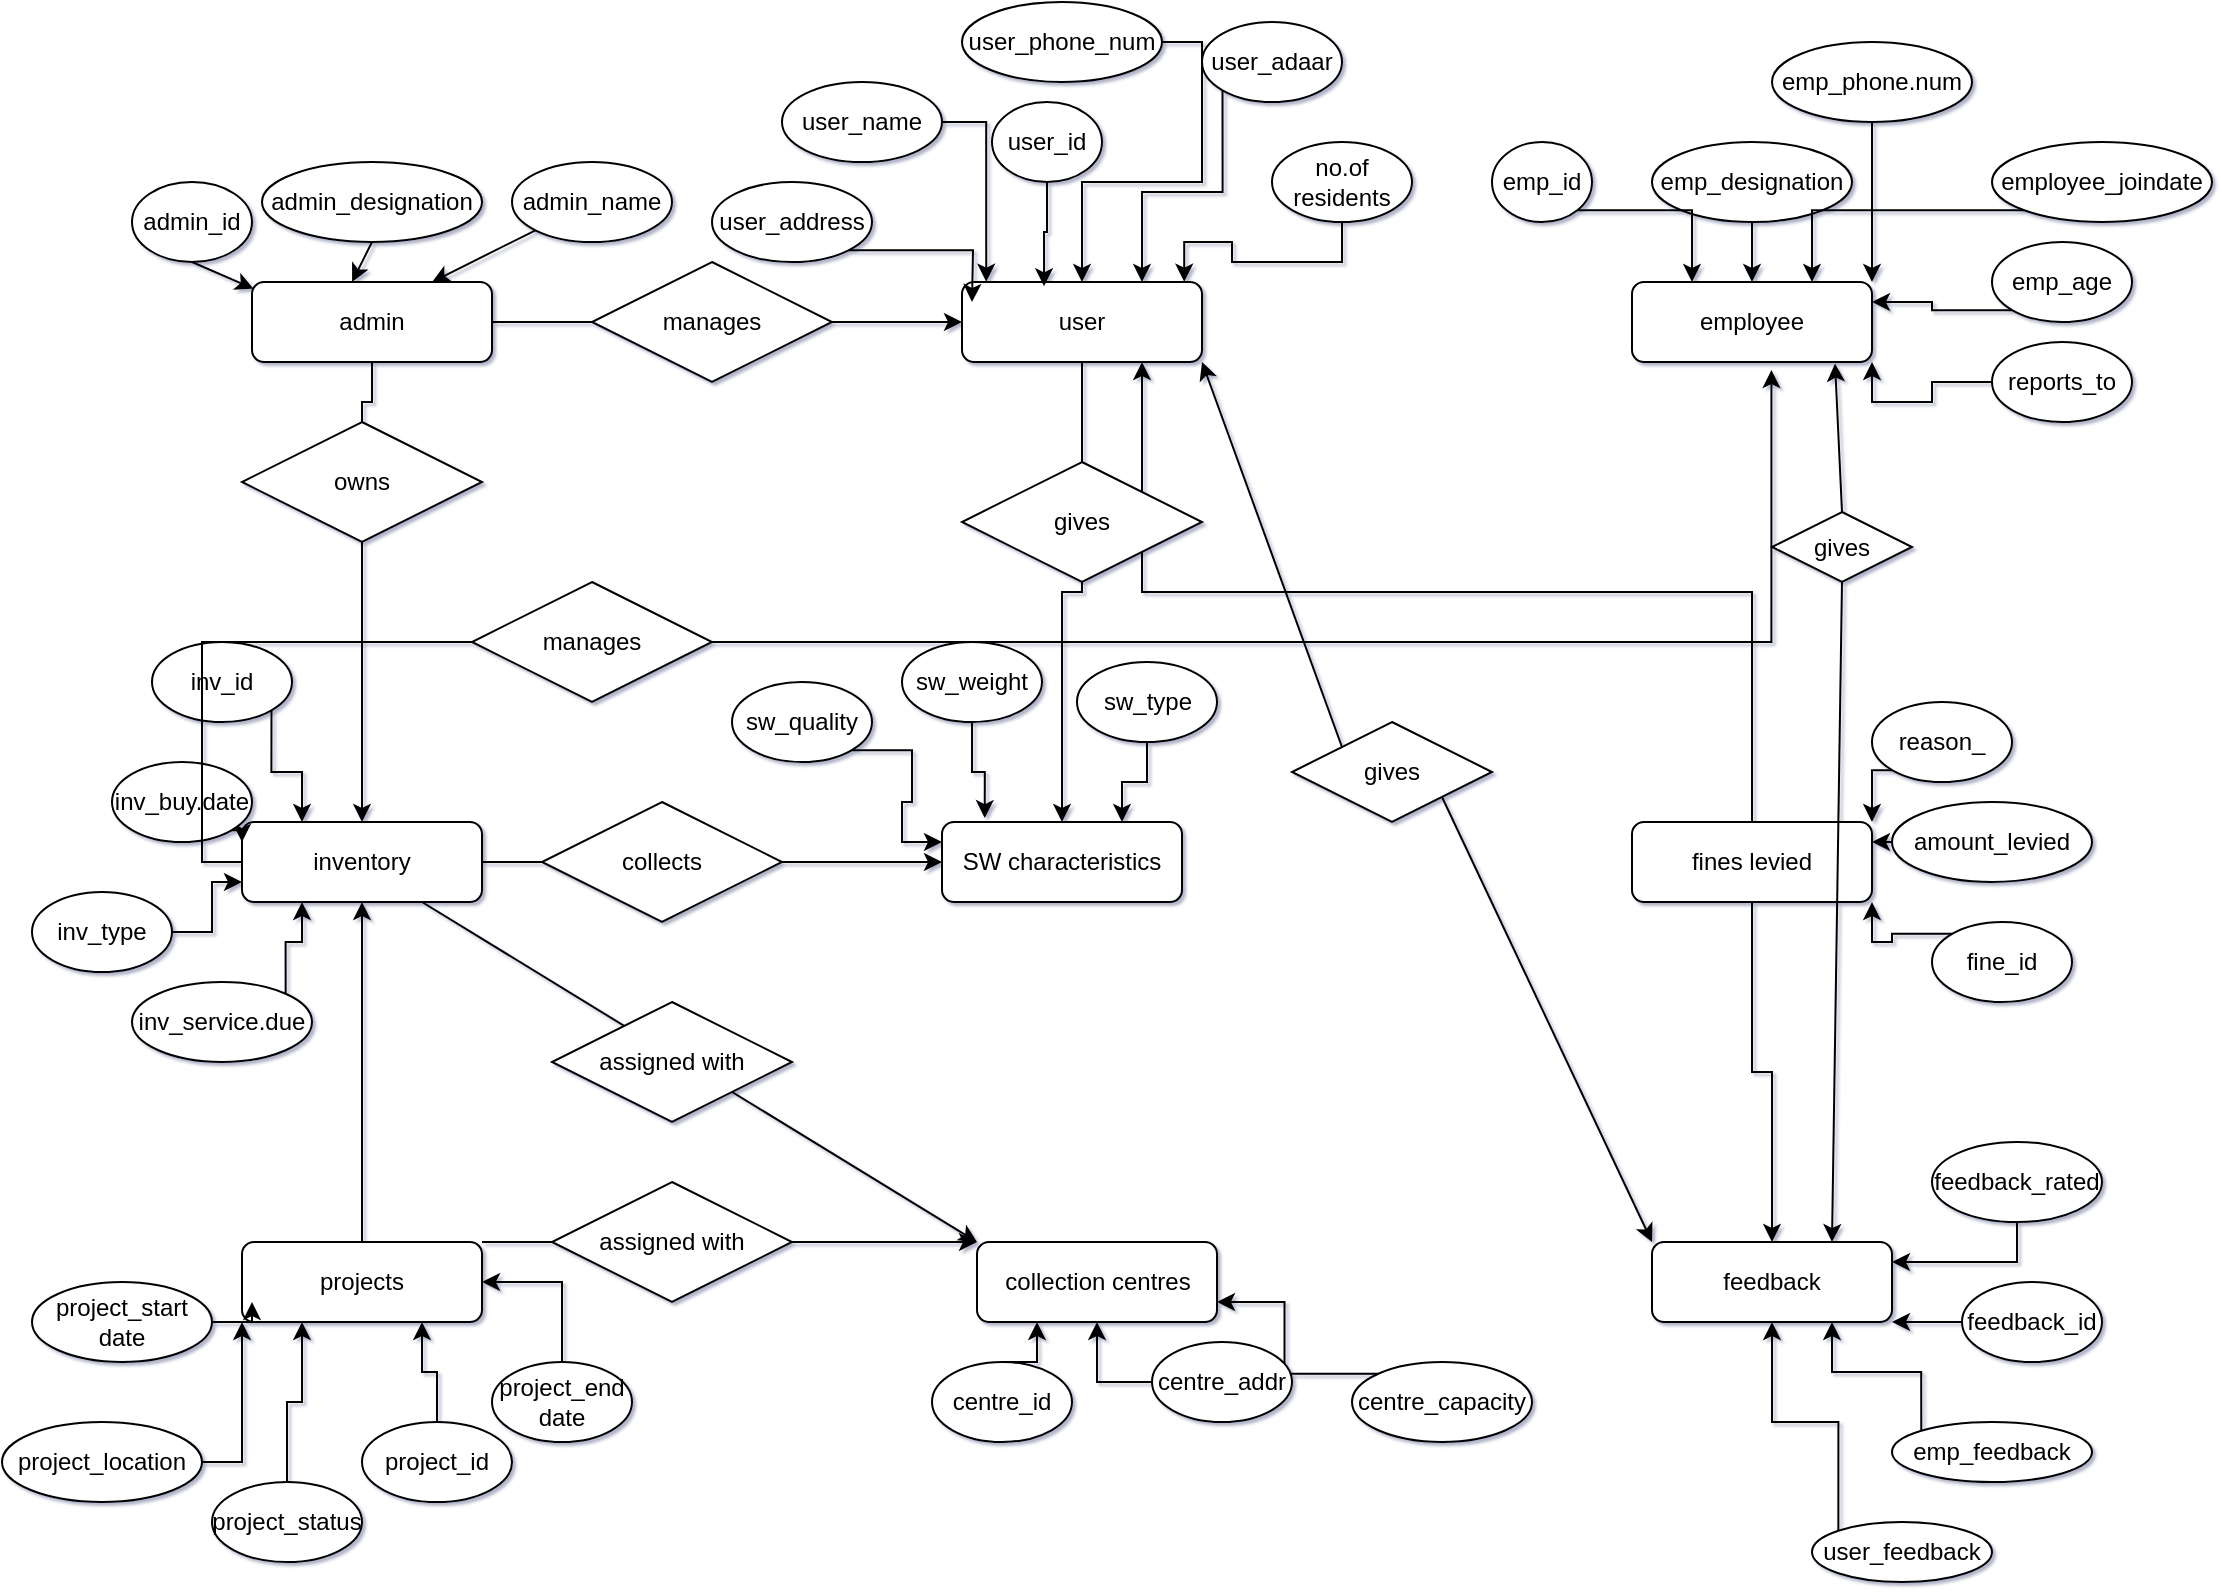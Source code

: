 <mxfile version="20.2.0" type="github" pages="2">
  <diagram id="R2lEEEUBdFMjLlhIrx00" name="Page-1">
    <mxGraphModel dx="6436" dy="1071" grid="1" gridSize="10" guides="1" tooltips="1" connect="1" arrows="1" fold="1" page="1" pageScale="1" pageWidth="4681" pageHeight="3300" background="none" math="0" shadow="1" extFonts="Permanent Marker^https://fonts.googleapis.com/css?family=Permanent+Marker">
      <root>
        <mxCell id="0" />
        <mxCell id="1" parent="0" />
        <mxCell id="xOUELPZPSv9uPNJU-jqq-73" style="edgeStyle=orthogonalEdgeStyle;rounded=0;orthogonalLoop=1;jettySize=auto;html=1;exitX=0.5;exitY=1;exitDx=0;exitDy=0;startArrow=none;" parent="1" source="-xfS0xKG8IFLy6s1UBK3-1" target="xOUELPZPSv9uPNJU-jqq-6" edge="1">
          <mxGeometry relative="1" as="geometry" />
        </mxCell>
        <mxCell id="xOUELPZPSv9uPNJU-jqq-74" style="edgeStyle=orthogonalEdgeStyle;rounded=0;orthogonalLoop=1;jettySize=auto;html=1;exitX=1;exitY=0.5;exitDx=0;exitDy=0;" parent="1" source="xOUELPZPSv9uPNJU-jqq-3" target="xOUELPZPSv9uPNJU-jqq-4" edge="1">
          <mxGeometry relative="1" as="geometry" />
        </mxCell>
        <mxCell id="xOUELPZPSv9uPNJU-jqq-3" value="admin" style="rounded=1;whiteSpace=wrap;html=1;" parent="1" vertex="1">
          <mxGeometry x="-50" y="590" width="120" height="40" as="geometry" />
        </mxCell>
        <mxCell id="xOUELPZPSv9uPNJU-jqq-75" style="edgeStyle=orthogonalEdgeStyle;rounded=0;orthogonalLoop=1;jettySize=auto;html=1;exitX=0.5;exitY=1;exitDx=0;exitDy=0;" parent="1" source="xOUELPZPSv9uPNJU-jqq-4" target="xOUELPZPSv9uPNJU-jqq-7" edge="1">
          <mxGeometry relative="1" as="geometry" />
        </mxCell>
        <mxCell id="xOUELPZPSv9uPNJU-jqq-4" value="user" style="rounded=1;whiteSpace=wrap;html=1;" parent="1" vertex="1">
          <mxGeometry x="305" y="590" width="120" height="40" as="geometry" />
        </mxCell>
        <mxCell id="xOUELPZPSv9uPNJU-jqq-5" value="employee" style="rounded=1;whiteSpace=wrap;html=1;" parent="1" vertex="1">
          <mxGeometry x="640" y="590" width="120" height="40" as="geometry" />
        </mxCell>
        <mxCell id="xOUELPZPSv9uPNJU-jqq-72" style="edgeStyle=orthogonalEdgeStyle;rounded=0;orthogonalLoop=1;jettySize=auto;html=1;exitX=1;exitY=0.5;exitDx=0;exitDy=0;entryX=0;entryY=0.5;entryDx=0;entryDy=0;startArrow=none;" parent="1" source="-xfS0xKG8IFLy6s1UBK3-20" target="xOUELPZPSv9uPNJU-jqq-7" edge="1">
          <mxGeometry relative="1" as="geometry" />
        </mxCell>
        <mxCell id="xOUELPZPSv9uPNJU-jqq-106" style="edgeStyle=orthogonalEdgeStyle;rounded=0;orthogonalLoop=1;jettySize=auto;html=1;exitX=0;exitY=0.5;exitDx=0;exitDy=0;entryX=0.581;entryY=1.101;entryDx=0;entryDy=0;entryPerimeter=0;startArrow=none;" parent="1" source="-xfS0xKG8IFLy6s1UBK3-5" target="xOUELPZPSv9uPNJU-jqq-5" edge="1">
          <mxGeometry relative="1" as="geometry">
            <Array as="points">
              <mxPoint x="-75" y="770" />
              <mxPoint x="710" y="770" />
            </Array>
          </mxGeometry>
        </mxCell>
        <mxCell id="xOUELPZPSv9uPNJU-jqq-6" value="inventory" style="rounded=1;whiteSpace=wrap;html=1;" parent="1" vertex="1">
          <mxGeometry x="-55" y="860" width="120" height="40" as="geometry" />
        </mxCell>
        <mxCell id="xOUELPZPSv9uPNJU-jqq-7" value="SW characteristics" style="rounded=1;whiteSpace=wrap;html=1;" parent="1" vertex="1">
          <mxGeometry x="295" y="860" width="120" height="40" as="geometry" />
        </mxCell>
        <mxCell id="xOUELPZPSv9uPNJU-jqq-8" value="feedback" style="rounded=1;whiteSpace=wrap;html=1;" parent="1" vertex="1">
          <mxGeometry x="650" y="1070" width="120" height="40" as="geometry" />
        </mxCell>
        <mxCell id="xOUELPZPSv9uPNJU-jqq-9" value="collection centres" style="rounded=1;whiteSpace=wrap;html=1;" parent="1" vertex="1">
          <mxGeometry x="312.5" y="1070" width="120" height="40" as="geometry" />
        </mxCell>
        <mxCell id="xOUELPZPSv9uPNJU-jqq-66" style="edgeStyle=orthogonalEdgeStyle;rounded=0;orthogonalLoop=1;jettySize=auto;html=1;exitX=0.5;exitY=0;exitDx=0;exitDy=0;entryX=0.5;entryY=1;entryDx=0;entryDy=0;" parent="1" source="xOUELPZPSv9uPNJU-jqq-10" target="xOUELPZPSv9uPNJU-jqq-6" edge="1">
          <mxGeometry relative="1" as="geometry" />
        </mxCell>
        <mxCell id="xOUELPZPSv9uPNJU-jqq-10" value="projects" style="rounded=1;whiteSpace=wrap;html=1;" parent="1" vertex="1">
          <mxGeometry x="-55" y="1070" width="120" height="40" as="geometry" />
        </mxCell>
        <mxCell id="xOUELPZPSv9uPNJU-jqq-93" style="edgeStyle=orthogonalEdgeStyle;rounded=0;orthogonalLoop=1;jettySize=auto;html=1;exitX=0.5;exitY=1;exitDx=0;exitDy=0;" parent="1" source="xOUELPZPSv9uPNJU-jqq-11" target="xOUELPZPSv9uPNJU-jqq-8" edge="1">
          <mxGeometry relative="1" as="geometry" />
        </mxCell>
        <mxCell id="xOUELPZPSv9uPNJU-jqq-107" style="edgeStyle=orthogonalEdgeStyle;rounded=0;orthogonalLoop=1;jettySize=auto;html=1;exitX=0.5;exitY=0;exitDx=0;exitDy=0;entryX=0.75;entryY=1;entryDx=0;entryDy=0;" parent="1" source="xOUELPZPSv9uPNJU-jqq-11" target="xOUELPZPSv9uPNJU-jqq-4" edge="1">
          <mxGeometry relative="1" as="geometry" />
        </mxCell>
        <mxCell id="xOUELPZPSv9uPNJU-jqq-11" value="fines levied" style="rounded=1;whiteSpace=wrap;html=1;" parent="1" vertex="1">
          <mxGeometry x="640" y="860" width="120" height="40" as="geometry" />
        </mxCell>
        <mxCell id="xOUELPZPSv9uPNJU-jqq-12" value="admin_id" style="ellipse;whiteSpace=wrap;html=1;" parent="1" vertex="1">
          <mxGeometry x="-110" y="540" width="60" height="40" as="geometry" />
        </mxCell>
        <mxCell id="xOUELPZPSv9uPNJU-jqq-13" value="admin_name" style="ellipse;whiteSpace=wrap;html=1;" parent="1" vertex="1">
          <mxGeometry x="80" y="530" width="80" height="40" as="geometry" />
        </mxCell>
        <mxCell id="xOUELPZPSv9uPNJU-jqq-14" value="admin_designation" style="ellipse;whiteSpace=wrap;html=1;" parent="1" vertex="1">
          <mxGeometry x="-45" y="530" width="110" height="40" as="geometry" />
        </mxCell>
        <mxCell id="xOUELPZPSv9uPNJU-jqq-18" value="" style="endArrow=classic;html=1;rounded=0;exitX=0.5;exitY=1;exitDx=0;exitDy=0;entryX=0.006;entryY=0.083;entryDx=0;entryDy=0;entryPerimeter=0;" parent="1" source="xOUELPZPSv9uPNJU-jqq-12" target="xOUELPZPSv9uPNJU-jqq-3" edge="1">
          <mxGeometry width="50" height="50" relative="1" as="geometry">
            <mxPoint x="130" y="600" as="sourcePoint" />
            <mxPoint x="180" y="550" as="targetPoint" />
          </mxGeometry>
        </mxCell>
        <mxCell id="xOUELPZPSv9uPNJU-jqq-19" value="" style="endArrow=classic;html=1;rounded=0;exitX=0.5;exitY=1;exitDx=0;exitDy=0;entryX=0.417;entryY=0;entryDx=0;entryDy=0;entryPerimeter=0;" parent="1" source="xOUELPZPSv9uPNJU-jqq-14" target="xOUELPZPSv9uPNJU-jqq-3" edge="1">
          <mxGeometry width="50" height="50" relative="1" as="geometry">
            <mxPoint x="240" y="530" as="sourcePoint" />
            <mxPoint x="290.72" y="554.98" as="targetPoint" />
          </mxGeometry>
        </mxCell>
        <mxCell id="xOUELPZPSv9uPNJU-jqq-20" value="" style="endArrow=classic;html=1;rounded=0;exitX=0;exitY=1;exitDx=0;exitDy=0;entryX=0.75;entryY=0;entryDx=0;entryDy=0;" parent="1" source="xOUELPZPSv9uPNJU-jqq-13" target="xOUELPZPSv9uPNJU-jqq-3" edge="1">
          <mxGeometry width="50" height="50" relative="1" as="geometry">
            <mxPoint x="349.28" y="520" as="sourcePoint" />
            <mxPoint x="400" y="544.98" as="targetPoint" />
          </mxGeometry>
        </mxCell>
        <mxCell id="xOUELPZPSv9uPNJU-jqq-98" style="edgeStyle=orthogonalEdgeStyle;rounded=0;orthogonalLoop=1;jettySize=auto;html=1;exitX=1;exitY=0.5;exitDx=0;exitDy=0;entryX=0.101;entryY=-0.004;entryDx=0;entryDy=0;entryPerimeter=0;" parent="1" source="xOUELPZPSv9uPNJU-jqq-21" target="xOUELPZPSv9uPNJU-jqq-4" edge="1">
          <mxGeometry relative="1" as="geometry" />
        </mxCell>
        <mxCell id="xOUELPZPSv9uPNJU-jqq-21" value="user_name" style="ellipse;whiteSpace=wrap;html=1;" parent="1" vertex="1">
          <mxGeometry x="215" y="490" width="80" height="40" as="geometry" />
        </mxCell>
        <mxCell id="xOUELPZPSv9uPNJU-jqq-100" style="edgeStyle=orthogonalEdgeStyle;rounded=0;orthogonalLoop=1;jettySize=auto;html=1;exitX=0.5;exitY=1;exitDx=0;exitDy=0;entryX=0.5;entryY=0;entryDx=0;entryDy=0;" parent="1" source="xOUELPZPSv9uPNJU-jqq-22" target="xOUELPZPSv9uPNJU-jqq-5" edge="1">
          <mxGeometry relative="1" as="geometry" />
        </mxCell>
        <mxCell id="xOUELPZPSv9uPNJU-jqq-22" value="emp_designation" style="ellipse;whiteSpace=wrap;html=1;" parent="1" vertex="1">
          <mxGeometry x="650" y="520" width="100" height="40" as="geometry" />
        </mxCell>
        <mxCell id="xOUELPZPSv9uPNJU-jqq-101" style="edgeStyle=orthogonalEdgeStyle;rounded=0;orthogonalLoop=1;jettySize=auto;html=1;exitX=1;exitY=1;exitDx=0;exitDy=0;entryX=0.25;entryY=0;entryDx=0;entryDy=0;" parent="1" source="xOUELPZPSv9uPNJU-jqq-23" target="xOUELPZPSv9uPNJU-jqq-5" edge="1">
          <mxGeometry relative="1" as="geometry" />
        </mxCell>
        <mxCell id="xOUELPZPSv9uPNJU-jqq-23" value="emp_id" style="ellipse;whiteSpace=wrap;html=1;" parent="1" vertex="1">
          <mxGeometry x="570" y="520" width="50" height="40" as="geometry" />
        </mxCell>
        <mxCell id="xOUELPZPSv9uPNJU-jqq-96" style="edgeStyle=orthogonalEdgeStyle;rounded=0;orthogonalLoop=1;jettySize=auto;html=1;exitX=0.5;exitY=1;exitDx=0;exitDy=0;entryX=0.926;entryY=-0.004;entryDx=0;entryDy=0;entryPerimeter=0;" parent="1" source="xOUELPZPSv9uPNJU-jqq-24" target="xOUELPZPSv9uPNJU-jqq-4" edge="1">
          <mxGeometry relative="1" as="geometry" />
        </mxCell>
        <mxCell id="xOUELPZPSv9uPNJU-jqq-24" value="no.of residents" style="ellipse;whiteSpace=wrap;html=1;" parent="1" vertex="1">
          <mxGeometry x="460" y="520" width="70" height="40" as="geometry" />
        </mxCell>
        <mxCell id="xOUELPZPSv9uPNJU-jqq-95" style="edgeStyle=orthogonalEdgeStyle;rounded=0;orthogonalLoop=1;jettySize=auto;html=1;exitX=0;exitY=1;exitDx=0;exitDy=0;entryX=0.75;entryY=0;entryDx=0;entryDy=0;" parent="1" source="xOUELPZPSv9uPNJU-jqq-25" target="xOUELPZPSv9uPNJU-jqq-4" edge="1">
          <mxGeometry relative="1" as="geometry" />
        </mxCell>
        <mxCell id="xOUELPZPSv9uPNJU-jqq-25" value="user_adaar" style="ellipse;whiteSpace=wrap;html=1;" parent="1" vertex="1">
          <mxGeometry x="425" y="460" width="70" height="40" as="geometry" />
        </mxCell>
        <mxCell id="xOUELPZPSv9uPNJU-jqq-94" style="edgeStyle=orthogonalEdgeStyle;rounded=0;orthogonalLoop=1;jettySize=auto;html=1;exitX=1;exitY=0.5;exitDx=0;exitDy=0;" parent="1" source="xOUELPZPSv9uPNJU-jqq-26" target="xOUELPZPSv9uPNJU-jqq-4" edge="1">
          <mxGeometry relative="1" as="geometry" />
        </mxCell>
        <mxCell id="xOUELPZPSv9uPNJU-jqq-26" value="user_phone_num" style="ellipse;whiteSpace=wrap;html=1;" parent="1" vertex="1">
          <mxGeometry x="305" y="450" width="100" height="40" as="geometry" />
        </mxCell>
        <mxCell id="xOUELPZPSv9uPNJU-jqq-99" style="edgeStyle=orthogonalEdgeStyle;rounded=0;orthogonalLoop=1;jettySize=auto;html=1;exitX=1;exitY=1;exitDx=0;exitDy=0;" parent="1" source="xOUELPZPSv9uPNJU-jqq-27" edge="1">
          <mxGeometry relative="1" as="geometry">
            <mxPoint x="310" y="600" as="targetPoint" />
          </mxGeometry>
        </mxCell>
        <mxCell id="xOUELPZPSv9uPNJU-jqq-27" value="user_address" style="ellipse;whiteSpace=wrap;html=1;" parent="1" vertex="1">
          <mxGeometry x="180" y="540" width="80" height="40" as="geometry" />
        </mxCell>
        <mxCell id="xOUELPZPSv9uPNJU-jqq-97" style="edgeStyle=orthogonalEdgeStyle;rounded=0;orthogonalLoop=1;jettySize=auto;html=1;exitX=0.5;exitY=1;exitDx=0;exitDy=0;entryX=0.342;entryY=0.054;entryDx=0;entryDy=0;entryPerimeter=0;" parent="1" source="xOUELPZPSv9uPNJU-jqq-29" target="xOUELPZPSv9uPNJU-jqq-4" edge="1">
          <mxGeometry relative="1" as="geometry" />
        </mxCell>
        <mxCell id="xOUELPZPSv9uPNJU-jqq-29" value="user_id" style="ellipse;whiteSpace=wrap;html=1;" parent="1" vertex="1">
          <mxGeometry x="320" y="500" width="55" height="40" as="geometry" />
        </mxCell>
        <mxCell id="xOUELPZPSv9uPNJU-jqq-79" style="edgeStyle=orthogonalEdgeStyle;rounded=0;orthogonalLoop=1;jettySize=auto;html=1;exitX=0.5;exitY=0;exitDx=0;exitDy=0;entryX=0.25;entryY=1;entryDx=0;entryDy=0;" parent="1" source="xOUELPZPSv9uPNJU-jqq-32" target="xOUELPZPSv9uPNJU-jqq-9" edge="1">
          <mxGeometry relative="1" as="geometry" />
        </mxCell>
        <mxCell id="xOUELPZPSv9uPNJU-jqq-32" value="centre_id" style="ellipse;whiteSpace=wrap;html=1;" parent="1" vertex="1">
          <mxGeometry x="290" y="1130" width="70" height="40" as="geometry" />
        </mxCell>
        <mxCell id="xOUELPZPSv9uPNJU-jqq-70" style="edgeStyle=orthogonalEdgeStyle;rounded=0;orthogonalLoop=1;jettySize=auto;html=1;exitX=1;exitY=0;exitDx=0;exitDy=0;entryX=0.25;entryY=1;entryDx=0;entryDy=0;" parent="1" source="xOUELPZPSv9uPNJU-jqq-33" target="xOUELPZPSv9uPNJU-jqq-6" edge="1">
          <mxGeometry relative="1" as="geometry" />
        </mxCell>
        <mxCell id="xOUELPZPSv9uPNJU-jqq-33" value="inv_service.due" style="ellipse;whiteSpace=wrap;html=1;" parent="1" vertex="1">
          <mxGeometry x="-110" y="940" width="90" height="40" as="geometry" />
        </mxCell>
        <mxCell id="xOUELPZPSv9uPNJU-jqq-68" style="edgeStyle=orthogonalEdgeStyle;rounded=0;orthogonalLoop=1;jettySize=auto;html=1;exitX=1;exitY=1;exitDx=0;exitDy=0;entryX=0;entryY=0.25;entryDx=0;entryDy=0;" parent="1" source="xOUELPZPSv9uPNJU-jqq-34" target="xOUELPZPSv9uPNJU-jqq-6" edge="1">
          <mxGeometry relative="1" as="geometry" />
        </mxCell>
        <mxCell id="xOUELPZPSv9uPNJU-jqq-34" value="inv_buy.date" style="ellipse;whiteSpace=wrap;html=1;" parent="1" vertex="1">
          <mxGeometry x="-120" y="830" width="70" height="40" as="geometry" />
        </mxCell>
        <mxCell id="xOUELPZPSv9uPNJU-jqq-71" style="edgeStyle=orthogonalEdgeStyle;rounded=0;orthogonalLoop=1;jettySize=auto;html=1;exitX=1;exitY=1;exitDx=0;exitDy=0;entryX=0.25;entryY=0;entryDx=0;entryDy=0;" parent="1" source="xOUELPZPSv9uPNJU-jqq-35" target="xOUELPZPSv9uPNJU-jqq-6" edge="1">
          <mxGeometry relative="1" as="geometry" />
        </mxCell>
        <mxCell id="xOUELPZPSv9uPNJU-jqq-35" value="inv_id" style="ellipse;whiteSpace=wrap;html=1;" parent="1" vertex="1">
          <mxGeometry x="-100" y="770" width="70" height="40" as="geometry" />
        </mxCell>
        <mxCell id="xOUELPZPSv9uPNJU-jqq-69" style="edgeStyle=orthogonalEdgeStyle;rounded=0;orthogonalLoop=1;jettySize=auto;html=1;exitX=1;exitY=0.5;exitDx=0;exitDy=0;entryX=0;entryY=0.75;entryDx=0;entryDy=0;" parent="1" source="xOUELPZPSv9uPNJU-jqq-36" target="xOUELPZPSv9uPNJU-jqq-6" edge="1">
          <mxGeometry relative="1" as="geometry" />
        </mxCell>
        <mxCell id="xOUELPZPSv9uPNJU-jqq-36" value="inv_type" style="ellipse;whiteSpace=wrap;html=1;" parent="1" vertex="1">
          <mxGeometry x="-160" y="895" width="70" height="40" as="geometry" />
        </mxCell>
        <mxCell id="xOUELPZPSv9uPNJU-jqq-102" style="edgeStyle=orthogonalEdgeStyle;rounded=0;orthogonalLoop=1;jettySize=auto;html=1;exitX=0.5;exitY=1;exitDx=0;exitDy=0;entryX=1;entryY=0;entryDx=0;entryDy=0;" parent="1" source="xOUELPZPSv9uPNJU-jqq-37" target="xOUELPZPSv9uPNJU-jqq-5" edge="1">
          <mxGeometry relative="1" as="geometry" />
        </mxCell>
        <mxCell id="xOUELPZPSv9uPNJU-jqq-37" value="emp_phone.num" style="ellipse;whiteSpace=wrap;html=1;" parent="1" vertex="1">
          <mxGeometry x="710" y="470" width="100" height="40" as="geometry" />
        </mxCell>
        <mxCell id="xOUELPZPSv9uPNJU-jqq-103" style="edgeStyle=orthogonalEdgeStyle;rounded=0;orthogonalLoop=1;jettySize=auto;html=1;exitX=0;exitY=1;exitDx=0;exitDy=0;entryX=1;entryY=0.25;entryDx=0;entryDy=0;" parent="1" source="xOUELPZPSv9uPNJU-jqq-38" target="xOUELPZPSv9uPNJU-jqq-5" edge="1">
          <mxGeometry relative="1" as="geometry" />
        </mxCell>
        <mxCell id="xOUELPZPSv9uPNJU-jqq-38" value="emp_age" style="ellipse;whiteSpace=wrap;html=1;" parent="1" vertex="1">
          <mxGeometry x="820" y="570" width="70" height="40" as="geometry" />
        </mxCell>
        <mxCell id="xOUELPZPSv9uPNJU-jqq-105" style="edgeStyle=orthogonalEdgeStyle;rounded=0;orthogonalLoop=1;jettySize=auto;html=1;exitX=0;exitY=0.5;exitDx=0;exitDy=0;entryX=1;entryY=1;entryDx=0;entryDy=0;" parent="1" source="xOUELPZPSv9uPNJU-jqq-39" target="xOUELPZPSv9uPNJU-jqq-5" edge="1">
          <mxGeometry relative="1" as="geometry" />
        </mxCell>
        <mxCell id="xOUELPZPSv9uPNJU-jqq-39" value="reports_to" style="ellipse;whiteSpace=wrap;html=1;" parent="1" vertex="1">
          <mxGeometry x="820" y="620" width="70" height="40" as="geometry" />
        </mxCell>
        <mxCell id="xOUELPZPSv9uPNJU-jqq-104" style="edgeStyle=orthogonalEdgeStyle;rounded=0;orthogonalLoop=1;jettySize=auto;html=1;exitX=0;exitY=1;exitDx=0;exitDy=0;entryX=0.75;entryY=0;entryDx=0;entryDy=0;" parent="1" source="xOUELPZPSv9uPNJU-jqq-40" target="xOUELPZPSv9uPNJU-jqq-5" edge="1">
          <mxGeometry relative="1" as="geometry" />
        </mxCell>
        <mxCell id="xOUELPZPSv9uPNJU-jqq-40" value="employee_joindate" style="ellipse;whiteSpace=wrap;html=1;" parent="1" vertex="1">
          <mxGeometry x="820" y="520" width="110" height="40" as="geometry" />
        </mxCell>
        <mxCell id="xOUELPZPSv9uPNJU-jqq-76" style="edgeStyle=orthogonalEdgeStyle;rounded=0;orthogonalLoop=1;jettySize=auto;html=1;exitX=1;exitY=1;exitDx=0;exitDy=0;entryX=0;entryY=0.25;entryDx=0;entryDy=0;" parent="1" source="xOUELPZPSv9uPNJU-jqq-41" target="xOUELPZPSv9uPNJU-jqq-7" edge="1">
          <mxGeometry relative="1" as="geometry" />
        </mxCell>
        <mxCell id="xOUELPZPSv9uPNJU-jqq-41" value="sw_quality" style="ellipse;whiteSpace=wrap;html=1;" parent="1" vertex="1">
          <mxGeometry x="190" y="790" width="70" height="40" as="geometry" />
        </mxCell>
        <mxCell id="xOUELPZPSv9uPNJU-jqq-77" style="edgeStyle=orthogonalEdgeStyle;rounded=0;orthogonalLoop=1;jettySize=auto;html=1;exitX=0.5;exitY=1;exitDx=0;exitDy=0;entryX=0.178;entryY=-0.049;entryDx=0;entryDy=0;entryPerimeter=0;" parent="1" source="xOUELPZPSv9uPNJU-jqq-42" target="xOUELPZPSv9uPNJU-jqq-7" edge="1">
          <mxGeometry relative="1" as="geometry" />
        </mxCell>
        <mxCell id="xOUELPZPSv9uPNJU-jqq-42" value="sw_weight" style="ellipse;whiteSpace=wrap;html=1;" parent="1" vertex="1">
          <mxGeometry x="275" y="770" width="70" height="40" as="geometry" />
        </mxCell>
        <mxCell id="xOUELPZPSv9uPNJU-jqq-78" style="edgeStyle=orthogonalEdgeStyle;rounded=0;orthogonalLoop=1;jettySize=auto;html=1;exitX=0.5;exitY=1;exitDx=0;exitDy=0;entryX=0.75;entryY=0;entryDx=0;entryDy=0;" parent="1" source="xOUELPZPSv9uPNJU-jqq-43" target="xOUELPZPSv9uPNJU-jqq-7" edge="1">
          <mxGeometry relative="1" as="geometry" />
        </mxCell>
        <mxCell id="xOUELPZPSv9uPNJU-jqq-43" value="sw_type" style="ellipse;whiteSpace=wrap;html=1;" parent="1" vertex="1">
          <mxGeometry x="362.5" y="780" width="70" height="40" as="geometry" />
        </mxCell>
        <mxCell id="xOUELPZPSv9uPNJU-jqq-82" style="edgeStyle=orthogonalEdgeStyle;rounded=0;orthogonalLoop=1;jettySize=auto;html=1;exitX=0;exitY=0;exitDx=0;exitDy=0;entryX=1;entryY=0.75;entryDx=0;entryDy=0;" parent="1" source="xOUELPZPSv9uPNJU-jqq-45" target="xOUELPZPSv9uPNJU-jqq-9" edge="1">
          <mxGeometry relative="1" as="geometry" />
        </mxCell>
        <mxCell id="xOUELPZPSv9uPNJU-jqq-45" value="centre_capacity" style="ellipse;whiteSpace=wrap;html=1;" parent="1" vertex="1">
          <mxGeometry x="500" y="1130" width="90" height="40" as="geometry" />
        </mxCell>
        <mxCell id="xOUELPZPSv9uPNJU-jqq-81" style="edgeStyle=orthogonalEdgeStyle;rounded=0;orthogonalLoop=1;jettySize=auto;html=1;exitX=0;exitY=0.5;exitDx=0;exitDy=0;entryX=0.5;entryY=1;entryDx=0;entryDy=0;" parent="1" source="xOUELPZPSv9uPNJU-jqq-46" target="xOUELPZPSv9uPNJU-jqq-9" edge="1">
          <mxGeometry relative="1" as="geometry" />
        </mxCell>
        <mxCell id="xOUELPZPSv9uPNJU-jqq-46" value="centre_addr" style="ellipse;whiteSpace=wrap;html=1;" parent="1" vertex="1">
          <mxGeometry x="400" y="1120" width="70" height="40" as="geometry" />
        </mxCell>
        <mxCell id="xOUELPZPSv9uPNJU-jqq-64" style="edgeStyle=orthogonalEdgeStyle;rounded=0;orthogonalLoop=1;jettySize=auto;html=1;exitX=0.5;exitY=0;exitDx=0;exitDy=0;entryX=0.75;entryY=1;entryDx=0;entryDy=0;" parent="1" source="xOUELPZPSv9uPNJU-jqq-51" target="xOUELPZPSv9uPNJU-jqq-10" edge="1">
          <mxGeometry relative="1" as="geometry" />
        </mxCell>
        <mxCell id="xOUELPZPSv9uPNJU-jqq-51" value="project_id" style="ellipse;whiteSpace=wrap;html=1;" parent="1" vertex="1">
          <mxGeometry x="5" y="1160" width="75" height="40" as="geometry" />
        </mxCell>
        <mxCell id="xOUELPZPSv9uPNJU-jqq-63" style="edgeStyle=orthogonalEdgeStyle;rounded=0;orthogonalLoop=1;jettySize=auto;html=1;exitX=0.5;exitY=0;exitDx=0;exitDy=0;entryX=0.25;entryY=1;entryDx=0;entryDy=0;" parent="1" source="xOUELPZPSv9uPNJU-jqq-52" target="xOUELPZPSv9uPNJU-jqq-10" edge="1">
          <mxGeometry relative="1" as="geometry" />
        </mxCell>
        <mxCell id="xOUELPZPSv9uPNJU-jqq-52" value="project_status" style="ellipse;whiteSpace=wrap;html=1;" parent="1" vertex="1">
          <mxGeometry x="-70" y="1190" width="75" height="40" as="geometry" />
        </mxCell>
        <mxCell id="xOUELPZPSv9uPNJU-jqq-110" style="edgeStyle=orthogonalEdgeStyle;rounded=0;orthogonalLoop=1;jettySize=auto;html=1;exitX=0;exitY=0;exitDx=0;exitDy=0;entryX=1;entryY=1;entryDx=0;entryDy=0;" parent="1" source="xOUELPZPSv9uPNJU-jqq-53" target="xOUELPZPSv9uPNJU-jqq-11" edge="1">
          <mxGeometry relative="1" as="geometry" />
        </mxCell>
        <mxCell id="xOUELPZPSv9uPNJU-jqq-53" value="fine_id" style="ellipse;whiteSpace=wrap;html=1;" parent="1" vertex="1">
          <mxGeometry x="790" y="910" width="70" height="40" as="geometry" />
        </mxCell>
        <mxCell id="xOUELPZPSv9uPNJU-jqq-108" style="edgeStyle=orthogonalEdgeStyle;rounded=0;orthogonalLoop=1;jettySize=auto;html=1;exitX=0;exitY=1;exitDx=0;exitDy=0;entryX=1;entryY=0;entryDx=0;entryDy=0;" parent="1" source="xOUELPZPSv9uPNJU-jqq-54" target="xOUELPZPSv9uPNJU-jqq-11" edge="1">
          <mxGeometry relative="1" as="geometry" />
        </mxCell>
        <mxCell id="xOUELPZPSv9uPNJU-jqq-54" value="reason_" style="ellipse;whiteSpace=wrap;html=1;" parent="1" vertex="1">
          <mxGeometry x="760" y="800" width="70" height="40" as="geometry" />
        </mxCell>
        <mxCell id="xOUELPZPSv9uPNJU-jqq-109" style="edgeStyle=orthogonalEdgeStyle;rounded=0;orthogonalLoop=1;jettySize=auto;html=1;exitX=0;exitY=0.5;exitDx=0;exitDy=0;entryX=1;entryY=0.25;entryDx=0;entryDy=0;" parent="1" source="xOUELPZPSv9uPNJU-jqq-55" target="xOUELPZPSv9uPNJU-jqq-11" edge="1">
          <mxGeometry relative="1" as="geometry" />
        </mxCell>
        <mxCell id="xOUELPZPSv9uPNJU-jqq-55" value="amount_levied" style="ellipse;whiteSpace=wrap;html=1;" parent="1" vertex="1">
          <mxGeometry x="770" y="850" width="100" height="40" as="geometry" />
        </mxCell>
        <mxCell id="xOUELPZPSv9uPNJU-jqq-62" style="edgeStyle=orthogonalEdgeStyle;rounded=0;orthogonalLoop=1;jettySize=auto;html=1;entryX=0;entryY=1;entryDx=0;entryDy=0;" parent="1" source="xOUELPZPSv9uPNJU-jqq-56" target="xOUELPZPSv9uPNJU-jqq-10" edge="1">
          <mxGeometry relative="1" as="geometry" />
        </mxCell>
        <mxCell id="xOUELPZPSv9uPNJU-jqq-56" value="project_location" style="ellipse;whiteSpace=wrap;html=1;" parent="1" vertex="1">
          <mxGeometry x="-175" y="1160" width="100" height="40" as="geometry" />
        </mxCell>
        <mxCell id="xOUELPZPSv9uPNJU-jqq-65" style="edgeStyle=orthogonalEdgeStyle;rounded=0;orthogonalLoop=1;jettySize=auto;html=1;exitX=0.5;exitY=0;exitDx=0;exitDy=0;entryX=1;entryY=0.5;entryDx=0;entryDy=0;" parent="1" source="xOUELPZPSv9uPNJU-jqq-57" target="xOUELPZPSv9uPNJU-jqq-10" edge="1">
          <mxGeometry relative="1" as="geometry" />
        </mxCell>
        <mxCell id="xOUELPZPSv9uPNJU-jqq-57" value="project_end&lt;br&gt;date" style="ellipse;whiteSpace=wrap;html=1;" parent="1" vertex="1">
          <mxGeometry x="70" y="1130" width="70" height="40" as="geometry" />
        </mxCell>
        <mxCell id="xOUELPZPSv9uPNJU-jqq-67" style="edgeStyle=orthogonalEdgeStyle;rounded=0;orthogonalLoop=1;jettySize=auto;html=1;exitX=1;exitY=0.5;exitDx=0;exitDy=0;" parent="1" source="xOUELPZPSv9uPNJU-jqq-58" edge="1">
          <mxGeometry relative="1" as="geometry">
            <mxPoint x="-50" y="1100" as="targetPoint" />
          </mxGeometry>
        </mxCell>
        <mxCell id="xOUELPZPSv9uPNJU-jqq-58" value="project_start&lt;br&gt;date" style="ellipse;whiteSpace=wrap;html=1;" parent="1" vertex="1">
          <mxGeometry x="-160" y="1090" width="90" height="40" as="geometry" />
        </mxCell>
        <mxCell id="xOUELPZPSv9uPNJU-jqq-91" style="edgeStyle=orthogonalEdgeStyle;rounded=0;orthogonalLoop=1;jettySize=auto;html=1;exitX=0.5;exitY=1;exitDx=0;exitDy=0;entryX=1;entryY=0.25;entryDx=0;entryDy=0;" parent="1" source="xOUELPZPSv9uPNJU-jqq-60" target="xOUELPZPSv9uPNJU-jqq-8" edge="1">
          <mxGeometry relative="1" as="geometry" />
        </mxCell>
        <mxCell id="xOUELPZPSv9uPNJU-jqq-60" value="feedback_rated" style="ellipse;whiteSpace=wrap;html=1;" parent="1" vertex="1">
          <mxGeometry x="790" y="1020" width="85" height="40" as="geometry" />
        </mxCell>
        <mxCell id="xOUELPZPSv9uPNJU-jqq-90" style="edgeStyle=orthogonalEdgeStyle;rounded=0;orthogonalLoop=1;jettySize=auto;html=1;exitX=0;exitY=0.5;exitDx=0;exitDy=0;entryX=1;entryY=1;entryDx=0;entryDy=0;" parent="1" source="xOUELPZPSv9uPNJU-jqq-61" target="xOUELPZPSv9uPNJU-jqq-8" edge="1">
          <mxGeometry relative="1" as="geometry" />
        </mxCell>
        <mxCell id="xOUELPZPSv9uPNJU-jqq-61" value="feedback_id" style="ellipse;whiteSpace=wrap;html=1;" parent="1" vertex="1">
          <mxGeometry x="805" y="1090" width="70" height="40" as="geometry" />
        </mxCell>
        <mxCell id="xOUELPZPSv9uPNJU-jqq-89" style="edgeStyle=orthogonalEdgeStyle;rounded=0;orthogonalLoop=1;jettySize=auto;html=1;exitX=0;exitY=0;exitDx=0;exitDy=0;entryX=0.75;entryY=1;entryDx=0;entryDy=0;" parent="1" source="xOUELPZPSv9uPNJU-jqq-87" target="xOUELPZPSv9uPNJU-jqq-8" edge="1">
          <mxGeometry relative="1" as="geometry" />
        </mxCell>
        <mxCell id="xOUELPZPSv9uPNJU-jqq-87" value="emp_feedback&lt;span style=&quot;color: rgba(0, 0, 0, 0); font-family: monospace; font-size: 0px; text-align: start;&quot;&gt;%3CmxGraphModel%3E%3Croot%3E%3CmxCell%20id%3D%220%22%2F%3E%3CmxCell%20id%3D%221%22%20parent%3D%220%22%2F%3E%3CmxCell%20id%3D%222%22%20value%3D%22%22%20style%3D%22ellipse%3BwhiteSpace%3Dwrap%3Bhtml%3D1%3B%22%20vertex%3D%221%22%20parent%3D%221%22%3E%3CmxGeometry%20x%3D%22180%22%20y%3D%22940%22%20width%3D%2270%22%20height%3D%2240%22%20as%3D%22geometry%22%2F%3E%3C%2FmxCell%3E%3C%2Froot%3E%3C%2FmxGraphModel%3E&lt;/span&gt;" style="ellipse;whiteSpace=wrap;html=1;" parent="1" vertex="1">
          <mxGeometry x="770" y="1160" width="100" height="30" as="geometry" />
        </mxCell>
        <mxCell id="xOUELPZPSv9uPNJU-jqq-92" style="edgeStyle=orthogonalEdgeStyle;rounded=0;orthogonalLoop=1;jettySize=auto;html=1;exitX=0;exitY=0;exitDx=0;exitDy=0;" parent="1" source="xOUELPZPSv9uPNJU-jqq-88" target="xOUELPZPSv9uPNJU-jqq-8" edge="1">
          <mxGeometry relative="1" as="geometry" />
        </mxCell>
        <mxCell id="xOUELPZPSv9uPNJU-jqq-88" value="user_feedback" style="ellipse;whiteSpace=wrap;html=1;" parent="1" vertex="1">
          <mxGeometry x="730" y="1210" width="90" height="30" as="geometry" />
        </mxCell>
        <mxCell id="-xfS0xKG8IFLy6s1UBK3-1" value="owns" style="shape=rhombus;perimeter=rhombusPerimeter;whiteSpace=wrap;html=1;align=center;" vertex="1" parent="1">
          <mxGeometry x="-55" y="660" width="120" height="60" as="geometry" />
        </mxCell>
        <mxCell id="-xfS0xKG8IFLy6s1UBK3-2" value="" style="edgeStyle=orthogonalEdgeStyle;rounded=0;orthogonalLoop=1;jettySize=auto;html=1;exitX=0.5;exitY=1;exitDx=0;exitDy=0;endArrow=none;" edge="1" parent="1" source="xOUELPZPSv9uPNJU-jqq-3" target="-xfS0xKG8IFLy6s1UBK3-1">
          <mxGeometry relative="1" as="geometry">
            <mxPoint x="10" y="630" as="sourcePoint" />
            <mxPoint x="5.091" y="860.0" as="targetPoint" />
          </mxGeometry>
        </mxCell>
        <mxCell id="-xfS0xKG8IFLy6s1UBK3-3" value="manages" style="shape=rhombus;perimeter=rhombusPerimeter;whiteSpace=wrap;html=1;align=center;" vertex="1" parent="1">
          <mxGeometry x="120" y="580" width="120" height="60" as="geometry" />
        </mxCell>
        <mxCell id="-xfS0xKG8IFLy6s1UBK3-4" value="gives" style="shape=rhombus;perimeter=rhombusPerimeter;whiteSpace=wrap;html=1;align=center;" vertex="1" parent="1">
          <mxGeometry x="305" y="680" width="120" height="60" as="geometry" />
        </mxCell>
        <mxCell id="-xfS0xKG8IFLy6s1UBK3-5" value="manages" style="shape=rhombus;perimeter=rhombusPerimeter;whiteSpace=wrap;html=1;align=center;" vertex="1" parent="1">
          <mxGeometry x="60" y="740" width="120" height="60" as="geometry" />
        </mxCell>
        <mxCell id="-xfS0xKG8IFLy6s1UBK3-6" value="" style="edgeStyle=orthogonalEdgeStyle;rounded=0;orthogonalLoop=1;jettySize=auto;html=1;exitX=0;exitY=0.5;exitDx=0;exitDy=0;endArrow=none;" edge="1" parent="1" source="xOUELPZPSv9uPNJU-jqq-6">
          <mxGeometry relative="1" as="geometry">
            <mxPoint x="-55" y="880.0" as="sourcePoint" />
            <mxPoint x="-10" y="770" as="targetPoint" />
            <Array as="points">
              <mxPoint x="-75" y="880" />
            </Array>
          </mxGeometry>
        </mxCell>
        <mxCell id="-xfS0xKG8IFLy6s1UBK3-7" value="" style="endArrow=classic;startArrow=none;html=1;rounded=0;exitX=0;exitY=0;exitDx=0;exitDy=0;entryX=1;entryY=1;entryDx=0;entryDy=0;" edge="1" parent="1" source="-xfS0xKG8IFLy6s1UBK3-9" target="xOUELPZPSv9uPNJU-jqq-4">
          <mxGeometry width="50" height="50" relative="1" as="geometry">
            <mxPoint x="270" y="930" as="sourcePoint" />
            <mxPoint x="320" y="880" as="targetPoint" />
          </mxGeometry>
        </mxCell>
        <mxCell id="-xfS0xKG8IFLy6s1UBK3-8" value="" style="endArrow=classic;startArrow=none;html=1;rounded=0;entryX=0.846;entryY=1.02;entryDx=0;entryDy=0;entryPerimeter=0;exitX=0.5;exitY=0;exitDx=0;exitDy=0;" edge="1" parent="1" source="-xfS0xKG8IFLy6s1UBK3-11" target="xOUELPZPSv9uPNJU-jqq-5">
          <mxGeometry width="50" height="50" relative="1" as="geometry">
            <mxPoint x="745" y="700" as="sourcePoint" />
            <mxPoint x="435" y="640.0" as="targetPoint" />
          </mxGeometry>
        </mxCell>
        <mxCell id="-xfS0xKG8IFLy6s1UBK3-9" value="gives" style="shape=rhombus;perimeter=rhombusPerimeter;whiteSpace=wrap;html=1;align=center;" vertex="1" parent="1">
          <mxGeometry x="470" y="810" width="100" height="50" as="geometry" />
        </mxCell>
        <mxCell id="-xfS0xKG8IFLy6s1UBK3-10" value="" style="endArrow=none;startArrow=classic;html=1;rounded=0;exitX=0;exitY=0;exitDx=0;exitDy=0;entryX=1;entryY=1;entryDx=0;entryDy=0;" edge="1" parent="1" source="xOUELPZPSv9uPNJU-jqq-8" target="-xfS0xKG8IFLy6s1UBK3-9">
          <mxGeometry width="50" height="50" relative="1" as="geometry">
            <mxPoint x="650" y="1070.0" as="sourcePoint" />
            <mxPoint x="425" y="630.0" as="targetPoint" />
          </mxGeometry>
        </mxCell>
        <mxCell id="-xfS0xKG8IFLy6s1UBK3-11" value="gives" style="shape=rhombus;perimeter=rhombusPerimeter;whiteSpace=wrap;html=1;align=center;" vertex="1" parent="1">
          <mxGeometry x="710" y="705" width="70" height="35" as="geometry" />
        </mxCell>
        <mxCell id="-xfS0xKG8IFLy6s1UBK3-14" value="" style="endArrow=none;startArrow=classic;html=1;rounded=0;exitX=0.75;exitY=0;exitDx=0;exitDy=0;entryX=0.5;entryY=1;entryDx=0;entryDy=0;" edge="1" parent="1" source="xOUELPZPSv9uPNJU-jqq-8" target="-xfS0xKG8IFLy6s1UBK3-11">
          <mxGeometry width="50" height="50" relative="1" as="geometry">
            <mxPoint x="740" y="1070.0" as="sourcePoint" />
            <mxPoint x="741.52" y="630.8" as="targetPoint" />
          </mxGeometry>
        </mxCell>
        <mxCell id="-xfS0xKG8IFLy6s1UBK3-16" value="" style="endArrow=classic;html=1;rounded=0;exitX=0.75;exitY=1;exitDx=0;exitDy=0;entryX=0;entryY=0;entryDx=0;entryDy=0;" edge="1" parent="1" source="xOUELPZPSv9uPNJU-jqq-6" target="xOUELPZPSv9uPNJU-jqq-9">
          <mxGeometry width="50" height="50" relative="1" as="geometry">
            <mxPoint x="270" y="930" as="sourcePoint" />
            <mxPoint x="320" y="880" as="targetPoint" />
          </mxGeometry>
        </mxCell>
        <mxCell id="-xfS0xKG8IFLy6s1UBK3-17" value="assigned with" style="shape=rhombus;perimeter=rhombusPerimeter;whiteSpace=wrap;html=1;align=center;" vertex="1" parent="1">
          <mxGeometry x="100" y="950" width="120" height="60" as="geometry" />
        </mxCell>
        <mxCell id="-xfS0xKG8IFLy6s1UBK3-18" value="" style="endArrow=classic;html=1;rounded=0;exitX=1;exitY=0;exitDx=0;exitDy=0;entryX=0;entryY=0;entryDx=0;entryDy=0;" edge="1" parent="1" source="xOUELPZPSv9uPNJU-jqq-10" target="xOUELPZPSv9uPNJU-jqq-9">
          <mxGeometry width="50" height="50" relative="1" as="geometry">
            <mxPoint x="160" y="1130" as="sourcePoint" />
            <mxPoint x="210" y="1080" as="targetPoint" />
          </mxGeometry>
        </mxCell>
        <mxCell id="-xfS0xKG8IFLy6s1UBK3-19" value="assigned with" style="shape=rhombus;perimeter=rhombusPerimeter;whiteSpace=wrap;html=1;align=center;" vertex="1" parent="1">
          <mxGeometry x="100" y="1040" width="120" height="60" as="geometry" />
        </mxCell>
        <mxCell id="-xfS0xKG8IFLy6s1UBK3-20" value="collects" style="shape=rhombus;perimeter=rhombusPerimeter;whiteSpace=wrap;html=1;align=center;" vertex="1" parent="1">
          <mxGeometry x="95" y="850" width="120" height="60" as="geometry" />
        </mxCell>
        <mxCell id="-xfS0xKG8IFLy6s1UBK3-21" value="" style="edgeStyle=orthogonalEdgeStyle;rounded=0;orthogonalLoop=1;jettySize=auto;html=1;exitX=1;exitY=0.5;exitDx=0;exitDy=0;entryX=0;entryY=0.5;entryDx=0;entryDy=0;endArrow=none;" edge="1" parent="1" source="xOUELPZPSv9uPNJU-jqq-6" target="-xfS0xKG8IFLy6s1UBK3-20">
          <mxGeometry relative="1" as="geometry">
            <mxPoint x="65" y="880.0" as="sourcePoint" />
            <mxPoint x="295" y="880.0" as="targetPoint" />
          </mxGeometry>
        </mxCell>
      </root>
    </mxGraphModel>
  </diagram>
  <diagram id="72jKP2Q25y0gCLdaYqcE" name="Page-2">
    <mxGraphModel dx="965" dy="589" grid="1" gridSize="10" guides="1" tooltips="1" connect="1" arrows="1" fold="1" page="1" pageScale="1" pageWidth="4681" pageHeight="3300" math="0" shadow="0">
      <root>
        <mxCell id="0" />
        <mxCell id="1" parent="0" />
        <mxCell id="trBaclUamii2pKxmRyTd-1" value="admin" style="swimlane;childLayout=stackLayout;horizontal=1;startSize=30;horizontalStack=0;rounded=1;fontSize=14;fontStyle=0;strokeWidth=2;resizeParent=0;resizeLast=1;shadow=0;dashed=0;align=center;" vertex="1" parent="1">
          <mxGeometry x="130" y="200" width="180" height="110" as="geometry">
            <mxRectangle x="130" y="200" width="80" height="30" as="alternateBounds" />
          </mxGeometry>
        </mxCell>
        <mxCell id="trBaclUamii2pKxmRyTd-2" value="admin_id   varchar(10)&#xa;admin_designation varchar(10)&#xa;admin_name char(20)&#xa;" style="align=left;strokeColor=none;fillColor=none;spacingLeft=4;fontSize=12;verticalAlign=top;resizable=0;rotatable=0;part=1;" vertex="1" parent="trBaclUamii2pKxmRyTd-1">
          <mxGeometry y="30" width="180" height="80" as="geometry" />
        </mxCell>
        <mxCell id="VWYwY12O9dLJlnYJRbuf-2" value="user" style="swimlane;childLayout=stackLayout;horizontal=1;startSize=30;horizontalStack=0;rounded=1;fontSize=14;fontStyle=0;strokeWidth=2;resizeParent=0;resizeLast=1;shadow=0;dashed=0;align=center;" vertex="1" parent="1">
          <mxGeometry x="410" y="195" width="160" height="120" as="geometry">
            <mxRectangle x="410" y="195" width="70" height="30" as="alternateBounds" />
          </mxGeometry>
        </mxCell>
        <mxCell id="VWYwY12O9dLJlnYJRbuf-3" value="user_name  char(20)&#xa;user_id varchar(10)&#xa;user_address varchar(30)&#xa;user_adaar int(12)&#xa;no_of_residents int(2)" style="align=left;strokeColor=none;fillColor=none;spacingLeft=4;fontSize=12;verticalAlign=top;resizable=0;rotatable=0;part=1;" vertex="1" parent="VWYwY12O9dLJlnYJRbuf-2">
          <mxGeometry y="30" width="160" height="90" as="geometry" />
        </mxCell>
        <mxCell id="uBwaHil67FAt6JLeLUjj-1" value="employee" style="swimlane;childLayout=stackLayout;horizontal=1;startSize=30;horizontalStack=0;rounded=1;fontSize=14;fontStyle=0;strokeWidth=2;resizeParent=0;resizeLast=1;shadow=0;dashed=0;align=center;" vertex="1" parent="1">
          <mxGeometry x="670" y="195" width="170" height="150" as="geometry">
            <mxRectangle x="670" y="195" width="100" height="30" as="alternateBounds" />
          </mxGeometry>
        </mxCell>
        <mxCell id="uBwaHil67FAt6JLeLUjj-2" value="emp_name char(20)&#xa;emp_id varchar(10)&#xa;emp_phone int(10)&#xa;emp_joindate varchar(8)&#xa;emp_designation varchar(15)&#xa;reports_to varchar(10)&#xa;emp_age int(2)&#xa;" style="align=left;strokeColor=none;fillColor=none;spacingLeft=4;fontSize=12;verticalAlign=top;resizable=0;rotatable=0;part=1;" vertex="1" parent="uBwaHil67FAt6JLeLUjj-1">
          <mxGeometry y="30" width="170" height="120" as="geometry" />
        </mxCell>
        <mxCell id="MIpgfiBthqNwu-PKNVHC-1" value="inventory" style="swimlane;childLayout=stackLayout;horizontal=1;startSize=30;horizontalStack=0;rounded=1;fontSize=14;fontStyle=0;strokeWidth=2;resizeParent=0;resizeLast=1;shadow=0;dashed=0;align=center;" vertex="1" parent="1">
          <mxGeometry x="140" y="430" width="160" height="120" as="geometry">
            <mxRectangle x="140" y="430" width="100" height="30" as="alternateBounds" />
          </mxGeometry>
        </mxCell>
        <mxCell id="MIpgfiBthqNwu-PKNVHC-2" value="inv_type varchar(20)&#xa;inv_id varchar(10)&#xa;inv_buydate varchar(8)&#xa;inv_servicedue varchar(8)" style="align=left;strokeColor=none;fillColor=none;spacingLeft=4;fontSize=12;verticalAlign=top;resizable=0;rotatable=0;part=1;" vertex="1" parent="MIpgfiBthqNwu-PKNVHC-1">
          <mxGeometry y="30" width="160" height="90" as="geometry" />
        </mxCell>
        <mxCell id="8lrTgaox9AnyNXe2MXQJ-1" value="sw characteristics" style="swimlane;childLayout=stackLayout;horizontal=1;startSize=30;horizontalStack=0;rounded=1;fontSize=14;fontStyle=0;strokeWidth=2;resizeParent=0;resizeLast=1;shadow=0;dashed=0;align=center;" vertex="1" parent="1">
          <mxGeometry x="410" y="430" width="160" height="120" as="geometry" />
        </mxCell>
        <mxCell id="8lrTgaox9AnyNXe2MXQJ-2" value="sw_type varchar(10)&#xa;sw_weight varchar(5)&#xa;sw_quality int(2)&#xa;" style="align=left;strokeColor=none;fillColor=none;spacingLeft=4;fontSize=12;verticalAlign=top;resizable=0;rotatable=0;part=1;" vertex="1" parent="8lrTgaox9AnyNXe2MXQJ-1">
          <mxGeometry y="30" width="160" height="90" as="geometry" />
        </mxCell>
      </root>
    </mxGraphModel>
  </diagram>
</mxfile>
